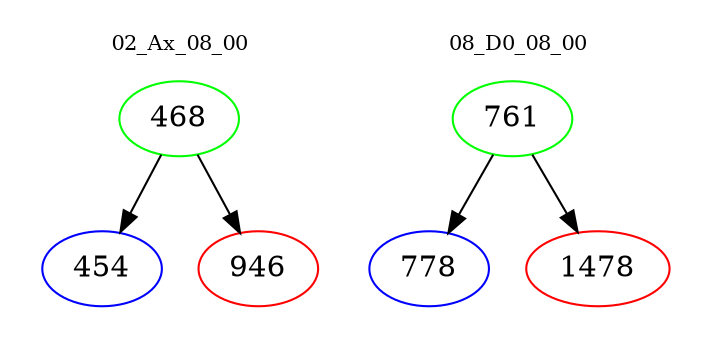 digraph{
subgraph cluster_0 {
color = white
label = "02_Ax_08_00";
fontsize=10;
T0_468 [label="468", color="green"]
T0_468 -> T0_454 [color="black"]
T0_454 [label="454", color="blue"]
T0_468 -> T0_946 [color="black"]
T0_946 [label="946", color="red"]
}
subgraph cluster_1 {
color = white
label = "08_D0_08_00";
fontsize=10;
T1_761 [label="761", color="green"]
T1_761 -> T1_778 [color="black"]
T1_778 [label="778", color="blue"]
T1_761 -> T1_1478 [color="black"]
T1_1478 [label="1478", color="red"]
}
}
